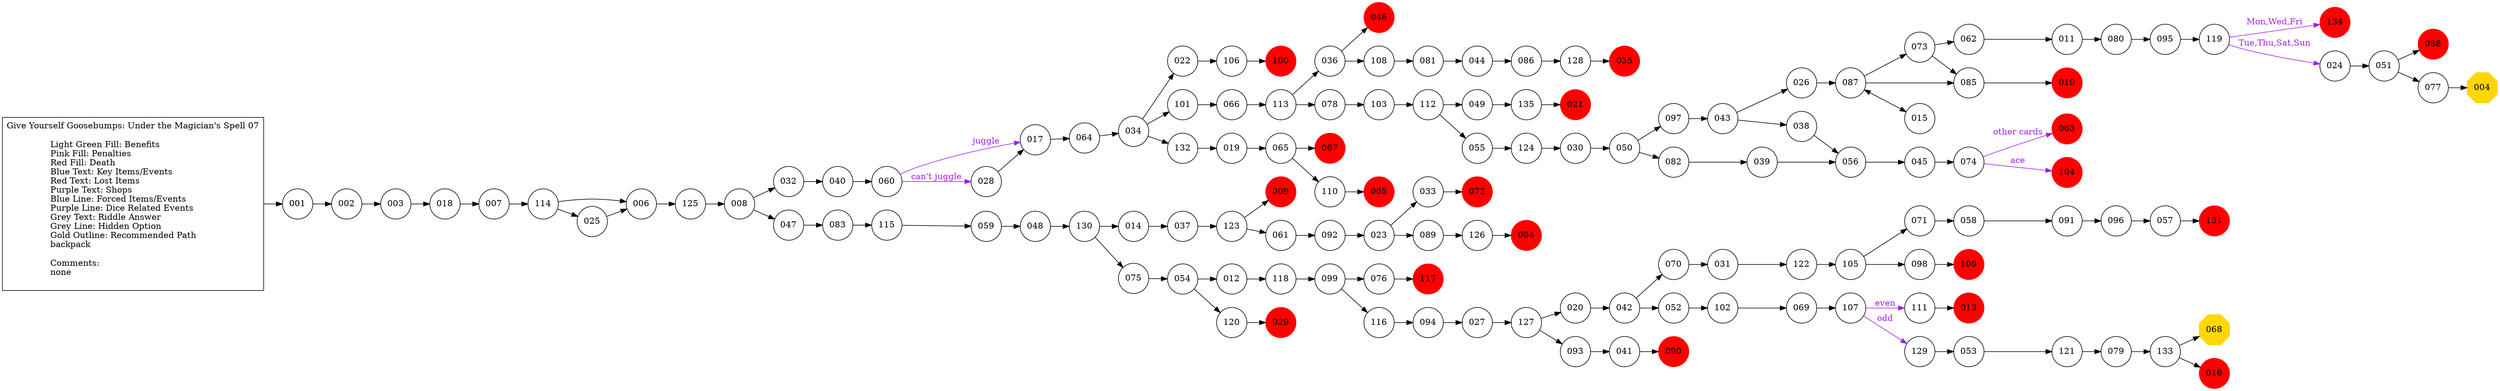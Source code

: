 digraph "Give Yourself Goosebumps: Under the Magician's Spell" {
	// graph defaults
	rankdir=LR
	mclimit=50
	nodesep=.3 // changes horizontal separation of nodes
	ranksep=.4 // changes vertical separation of nodes
	node [height=.7
		width=.7
		shape=ellipse
		margin=0]
	edge[weight=5]

	// a box for a graph label
	// note that you can override the defaults set above
	title [label = "Give Yourself Goosebumps: Under the Magician's Spell 07\n\n \
		Light Green Fill: Benefits\l \
		Pink Fill: Penalties\l \
		Red Fill: Death\l \
		Blue Text: Key Items/Events\l \
		Red Text: Lost Items\l \
		Purple Text: Shops\l \
		Blue Line: Forced Items/Events\l \
		Purple Line: Dice Related Events\l \
		Grey Text: Riddle Answer\l \
		Grey Line: Hidden Option\l \
		Gold Outline: Recommended Path\l \
		backpack\l\l \
		Comments:\l \
		none\l \
		"
		shape = "box"
		margin = 0.1]

	subgraph Required {
		node [style = "filled" color = "gold" fillcolor = "gold" fontcolor = "blue" shape = "rect"]
		004 [fontcolor = "black" shape = "octagon"]
		068 [fontcolor = "black" shape = "octagon"]
	}

	subgraph Death {
		node [style = "filled" color = "red"]
		005
		009
		010
		013
		016
		021
		029
		035
		046
		063
		067
		072
		084
		088
		090
		100
		104
		109
		117
		131
		134
	}

	title -> 001
	001 -> 002
	002 -> 003
	003 -> 018
	006 -> 125
	007 -> 114
	008 -> 032
	008 -> 047
	011 -> 080
	012 -> 118
	014 -> 037
	017 -> 064
	018 -> 007
	019 -> 065
	020 -> 042
	022 -> 106
	023 -> 033
	023 -> 089
	024 -> 051
	025 -> 006
	026 -> 087
	027 -> 127
	028 -> 017
	030 -> 050
	031 -> 122
	032 -> 040
	033 -> 072
	034 -> 101
	034 -> 022
	034 -> 132
	036 -> 046
	036 -> 108
	037 -> 123
	038 -> 056
	039 -> 056
	040 -> 060
	041 -> 090
	042 -> 070
	042 -> 052
	043 -> 026
	043 -> 038
	044 -> 086
	045 -> 074
	047 -> 083
	048 -> 130
	049 -> 135
	050 -> 097
	050 -> 082
	051 -> 077
	051 -> 088
	052 -> 102
	053 -> 121
	054 -> 120
	054 -> 012
	055 -> 124
	056 -> 045
	057 -> 131
	058 -> 091
	059 -> 048
	060 -> 017 [color = "purple" fontcolor = "purple" label = "juggle"]
	060 -> 028 [color = "purple" fontcolor = "purple" label = "can't juggle"]
	061 -> 092
	062 -> 011
	064 -> 034
	065 -> 110
	065 -> 067
	066 -> 113
	069 -> 107
	070 -> 031
	071 -> 058
	073 -> 085
	073 -> 062
	074 -> 104 [color = "purple" fontcolor = "purple" label = "ace"]
	074 -> 063 [color = "purple" fontcolor = "purple" label = "other cards"]
	075 -> 054
	076 -> 117
	077 -> 004
	078 -> 103
	079 -> 133
	080 -> 095
	081 -> 044
	082 -> 039
	083 -> 115
	085 -> 010
	086 -> 128
	087 -> 085
	087 -> 015 [dir = both]
	087 -> 073
	089 -> 126
	091 -> 096
	092 -> 023
	093 -> 041
	094 -> 027
	095 -> 119
	096 -> 057
	097 -> 043
	098 -> 109
	099 -> 116
	099 -> 076
	101 -> 066
	102 -> 069
	103 -> 112
	105 -> 098
	105 -> 071
	106 -> 100
	107 -> 111 [color = "purple" fontcolor = "purple" label = "even"]
	107 -> 129 [color = "purple" fontcolor = "purple" label = "odd"]
	108 -> 081
	110 -> 005
	111 -> 013
	112 -> 049
	112 -> 055
	113 -> 078
	113 -> 036
	114 -> 025
	114 -> 006
	115 -> 059
	116 -> 094
	118 -> 099
	119 -> 134 [color = "purple" fontcolor = "purple" label = "Mon,Wed,Fri"]
	119 -> 024 [color = "purple" fontcolor = "purple" label = "Tue,Thu,Sat,Sun"]
	120 -> 029
	121 -> 079
	122 -> 105
	123 -> 061
	123 -> 009
	124 -> 030
	125 -> 008
	126 -> 084
	127 -> 093
	127 -> 020
	128 -> 035
	129 -> 053
	130 -> 075
	130 -> 014
	132 -> 019
	133 -> 016
	133 -> 068
	135 -> 021
}

